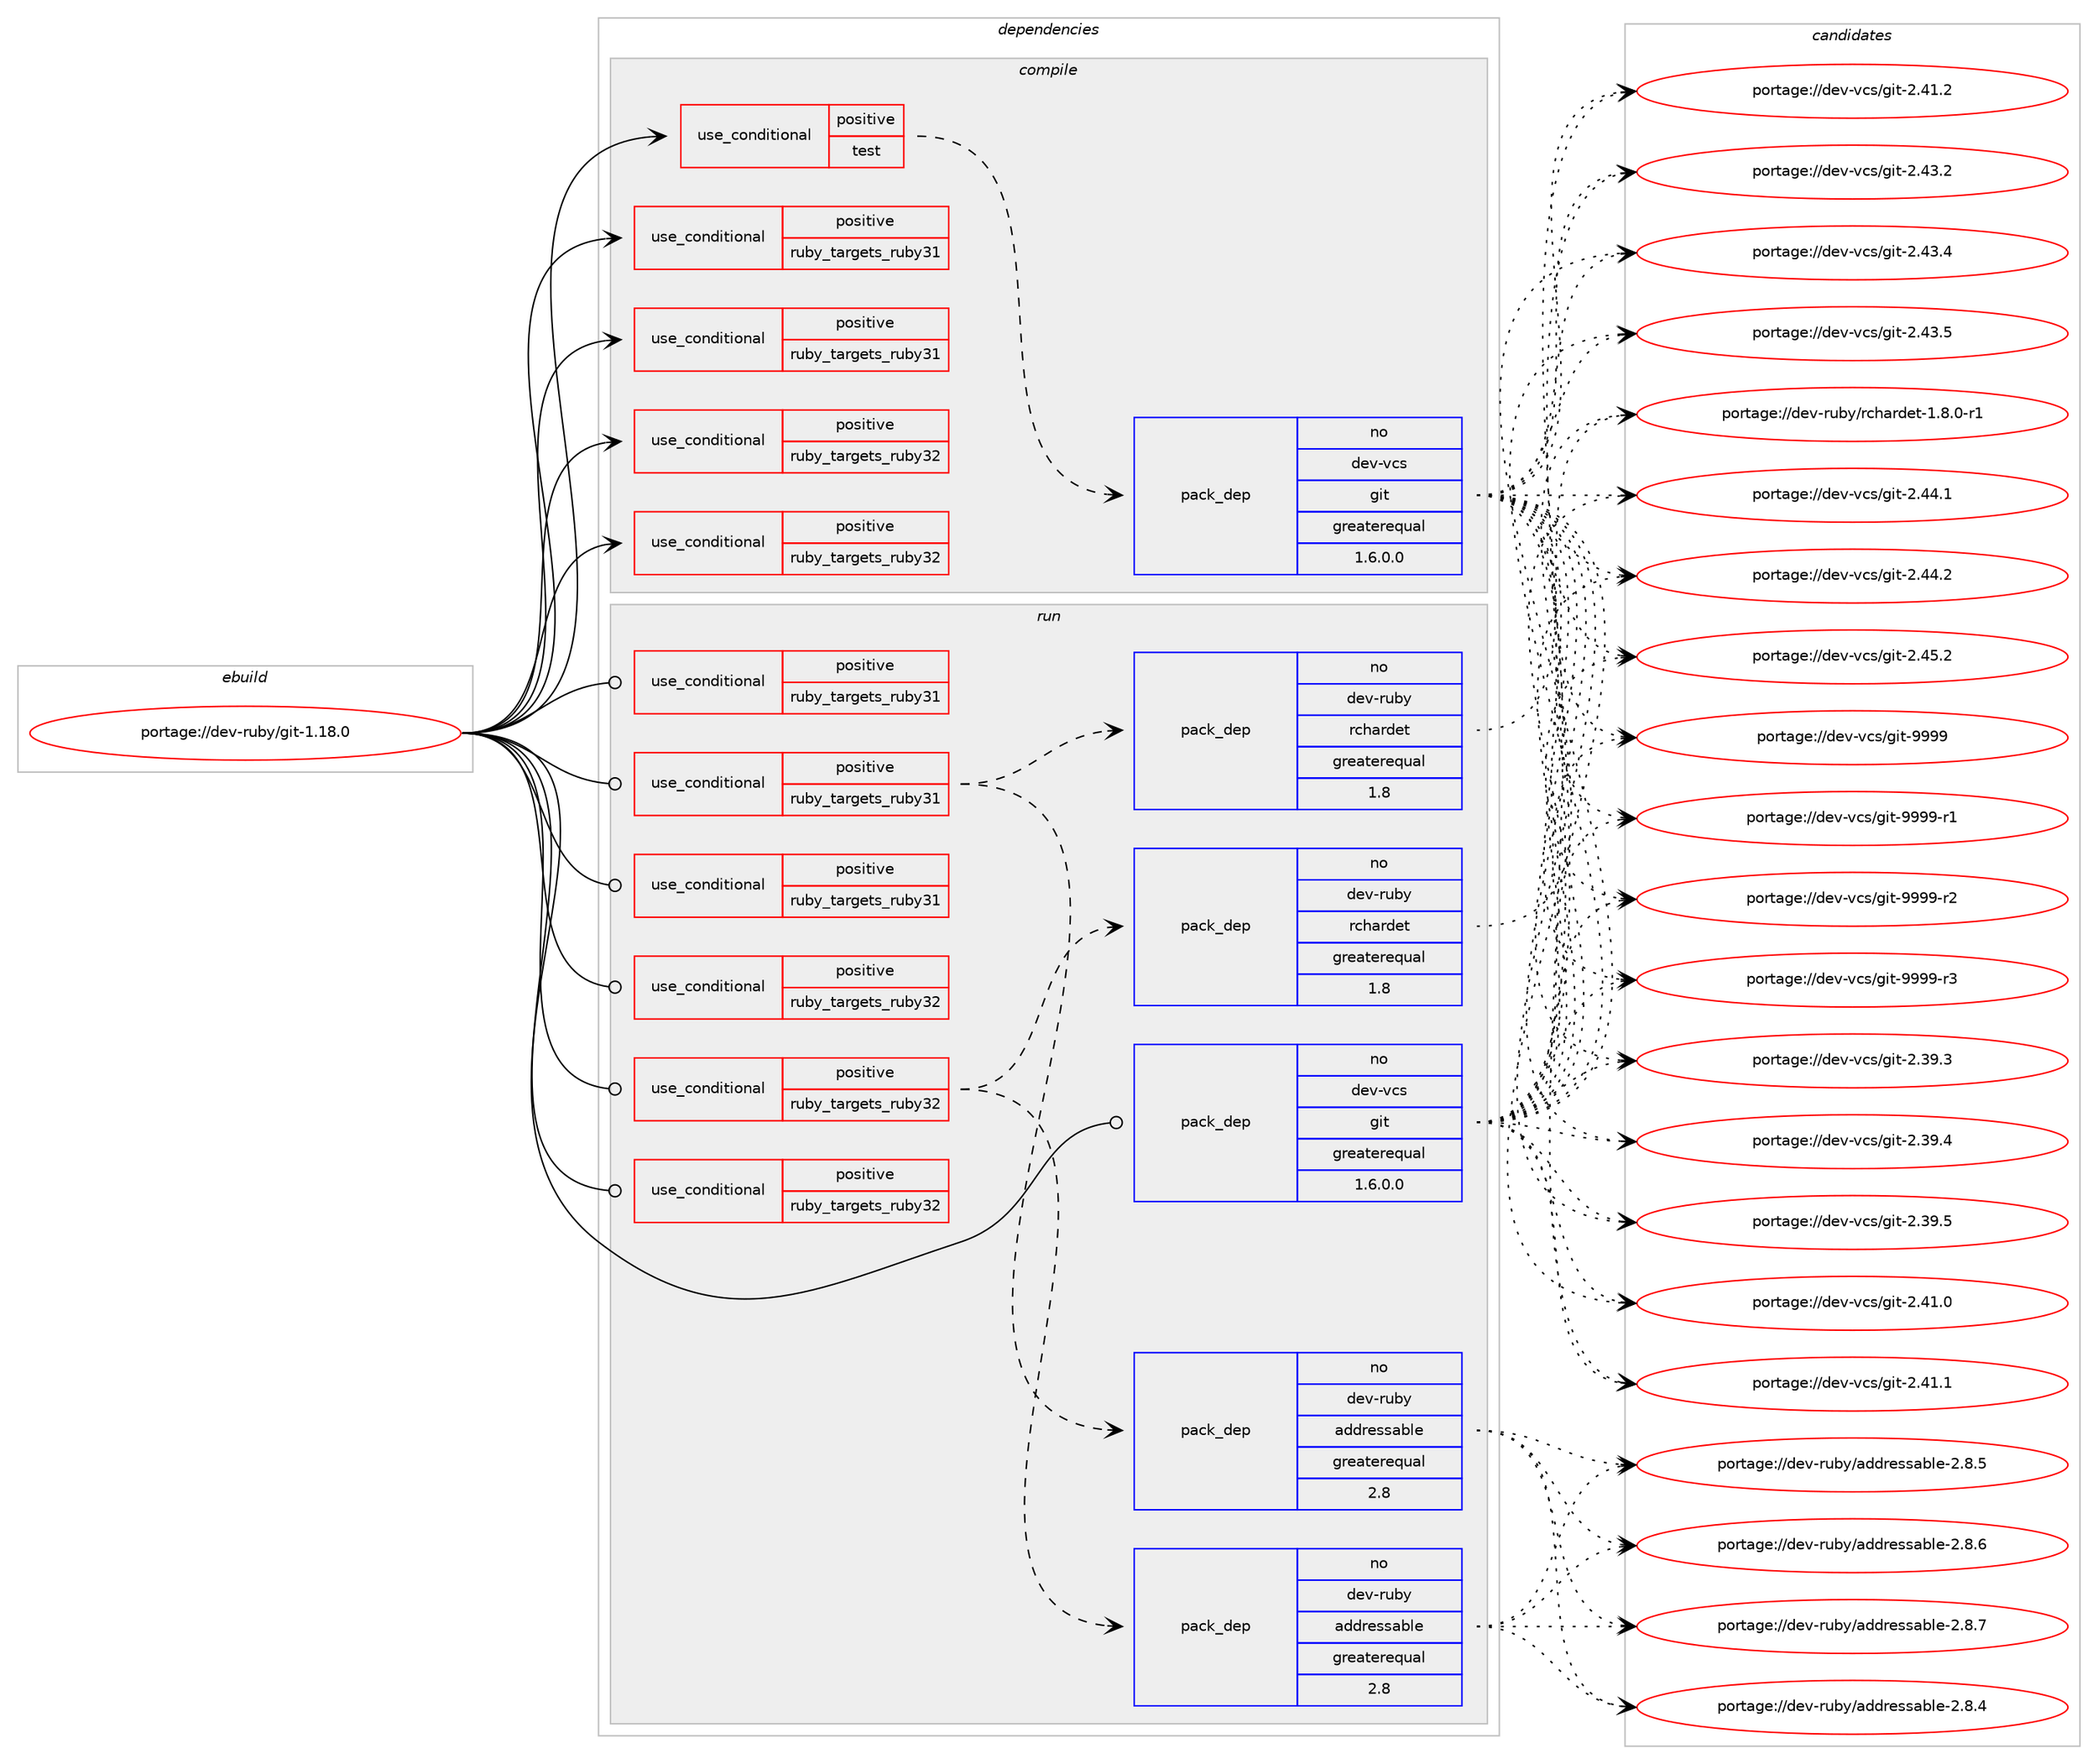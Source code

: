 digraph prolog {

# *************
# Graph options
# *************

newrank=true;
concentrate=true;
compound=true;
graph [rankdir=LR,fontname=Helvetica,fontsize=10,ranksep=1.5];#, ranksep=2.5, nodesep=0.2];
edge  [arrowhead=vee];
node  [fontname=Helvetica,fontsize=10];

# **********
# The ebuild
# **********

subgraph cluster_leftcol {
color=gray;
rank=same;
label=<<i>ebuild</i>>;
id [label="portage://dev-ruby/git-1.18.0", color=red, width=4, href="../dev-ruby/git-1.18.0.svg"];
}

# ****************
# The dependencies
# ****************

subgraph cluster_midcol {
color=gray;
label=<<i>dependencies</i>>;
subgraph cluster_compile {
fillcolor="#eeeeee";
style=filled;
label=<<i>compile</i>>;
subgraph cond46990 {
dependency94213 [label=<<TABLE BORDER="0" CELLBORDER="1" CELLSPACING="0" CELLPADDING="4"><TR><TD ROWSPAN="3" CELLPADDING="10">use_conditional</TD></TR><TR><TD>positive</TD></TR><TR><TD>ruby_targets_ruby31</TD></TR></TABLE>>, shape=none, color=red];
# *** BEGIN UNKNOWN DEPENDENCY TYPE (TODO) ***
# dependency94213 -> package_dependency(portage://dev-ruby/git-1.18.0,install,no,dev-lang,ruby,none,[,,],[slot(3.1)],[])
# *** END UNKNOWN DEPENDENCY TYPE (TODO) ***

}
id:e -> dependency94213:w [weight=20,style="solid",arrowhead="vee"];
subgraph cond46991 {
dependency94214 [label=<<TABLE BORDER="0" CELLBORDER="1" CELLSPACING="0" CELLPADDING="4"><TR><TD ROWSPAN="3" CELLPADDING="10">use_conditional</TD></TR><TR><TD>positive</TD></TR><TR><TD>ruby_targets_ruby31</TD></TR></TABLE>>, shape=none, color=red];
# *** BEGIN UNKNOWN DEPENDENCY TYPE (TODO) ***
# dependency94214 -> package_dependency(portage://dev-ruby/git-1.18.0,install,no,virtual,rubygems,none,[,,],[],[use(enable(ruby_targets_ruby31),negative)])
# *** END UNKNOWN DEPENDENCY TYPE (TODO) ***

}
id:e -> dependency94214:w [weight=20,style="solid",arrowhead="vee"];
subgraph cond46992 {
dependency94215 [label=<<TABLE BORDER="0" CELLBORDER="1" CELLSPACING="0" CELLPADDING="4"><TR><TD ROWSPAN="3" CELLPADDING="10">use_conditional</TD></TR><TR><TD>positive</TD></TR><TR><TD>ruby_targets_ruby32</TD></TR></TABLE>>, shape=none, color=red];
# *** BEGIN UNKNOWN DEPENDENCY TYPE (TODO) ***
# dependency94215 -> package_dependency(portage://dev-ruby/git-1.18.0,install,no,dev-lang,ruby,none,[,,],[slot(3.2)],[])
# *** END UNKNOWN DEPENDENCY TYPE (TODO) ***

}
id:e -> dependency94215:w [weight=20,style="solid",arrowhead="vee"];
subgraph cond46993 {
dependency94216 [label=<<TABLE BORDER="0" CELLBORDER="1" CELLSPACING="0" CELLPADDING="4"><TR><TD ROWSPAN="3" CELLPADDING="10">use_conditional</TD></TR><TR><TD>positive</TD></TR><TR><TD>ruby_targets_ruby32</TD></TR></TABLE>>, shape=none, color=red];
# *** BEGIN UNKNOWN DEPENDENCY TYPE (TODO) ***
# dependency94216 -> package_dependency(portage://dev-ruby/git-1.18.0,install,no,virtual,rubygems,none,[,,],[],[use(enable(ruby_targets_ruby32),negative)])
# *** END UNKNOWN DEPENDENCY TYPE (TODO) ***

}
id:e -> dependency94216:w [weight=20,style="solid",arrowhead="vee"];
subgraph cond46994 {
dependency94217 [label=<<TABLE BORDER="0" CELLBORDER="1" CELLSPACING="0" CELLPADDING="4"><TR><TD ROWSPAN="3" CELLPADDING="10">use_conditional</TD></TR><TR><TD>positive</TD></TR><TR><TD>test</TD></TR></TABLE>>, shape=none, color=red];
subgraph pack45926 {
dependency94218 [label=<<TABLE BORDER="0" CELLBORDER="1" CELLSPACING="0" CELLPADDING="4" WIDTH="220"><TR><TD ROWSPAN="6" CELLPADDING="30">pack_dep</TD></TR><TR><TD WIDTH="110">no</TD></TR><TR><TD>dev-vcs</TD></TR><TR><TD>git</TD></TR><TR><TD>greaterequal</TD></TR><TR><TD>1.6.0.0</TD></TR></TABLE>>, shape=none, color=blue];
}
dependency94217:e -> dependency94218:w [weight=20,style="dashed",arrowhead="vee"];
# *** BEGIN UNKNOWN DEPENDENCY TYPE (TODO) ***
# dependency94217 -> package_dependency(portage://dev-ruby/git-1.18.0,install,no,app-arch,tar,none,[,,],[],[])
# *** END UNKNOWN DEPENDENCY TYPE (TODO) ***

}
id:e -> dependency94217:w [weight=20,style="solid",arrowhead="vee"];
}
subgraph cluster_compileandrun {
fillcolor="#eeeeee";
style=filled;
label=<<i>compile and run</i>>;
}
subgraph cluster_run {
fillcolor="#eeeeee";
style=filled;
label=<<i>run</i>>;
subgraph cond46995 {
dependency94219 [label=<<TABLE BORDER="0" CELLBORDER="1" CELLSPACING="0" CELLPADDING="4"><TR><TD ROWSPAN="3" CELLPADDING="10">use_conditional</TD></TR><TR><TD>positive</TD></TR><TR><TD>ruby_targets_ruby31</TD></TR></TABLE>>, shape=none, color=red];
# *** BEGIN UNKNOWN DEPENDENCY TYPE (TODO) ***
# dependency94219 -> package_dependency(portage://dev-ruby/git-1.18.0,run,no,dev-lang,ruby,none,[,,],[slot(3.1)],[])
# *** END UNKNOWN DEPENDENCY TYPE (TODO) ***

}
id:e -> dependency94219:w [weight=20,style="solid",arrowhead="odot"];
subgraph cond46996 {
dependency94220 [label=<<TABLE BORDER="0" CELLBORDER="1" CELLSPACING="0" CELLPADDING="4"><TR><TD ROWSPAN="3" CELLPADDING="10">use_conditional</TD></TR><TR><TD>positive</TD></TR><TR><TD>ruby_targets_ruby31</TD></TR></TABLE>>, shape=none, color=red];
subgraph pack45927 {
dependency94221 [label=<<TABLE BORDER="0" CELLBORDER="1" CELLSPACING="0" CELLPADDING="4" WIDTH="220"><TR><TD ROWSPAN="6" CELLPADDING="30">pack_dep</TD></TR><TR><TD WIDTH="110">no</TD></TR><TR><TD>dev-ruby</TD></TR><TR><TD>addressable</TD></TR><TR><TD>greaterequal</TD></TR><TR><TD>2.8</TD></TR></TABLE>>, shape=none, color=blue];
}
dependency94220:e -> dependency94221:w [weight=20,style="dashed",arrowhead="vee"];
subgraph pack45928 {
dependency94222 [label=<<TABLE BORDER="0" CELLBORDER="1" CELLSPACING="0" CELLPADDING="4" WIDTH="220"><TR><TD ROWSPAN="6" CELLPADDING="30">pack_dep</TD></TR><TR><TD WIDTH="110">no</TD></TR><TR><TD>dev-ruby</TD></TR><TR><TD>rchardet</TD></TR><TR><TD>greaterequal</TD></TR><TR><TD>1.8</TD></TR></TABLE>>, shape=none, color=blue];
}
dependency94220:e -> dependency94222:w [weight=20,style="dashed",arrowhead="vee"];
}
id:e -> dependency94220:w [weight=20,style="solid",arrowhead="odot"];
subgraph cond46997 {
dependency94223 [label=<<TABLE BORDER="0" CELLBORDER="1" CELLSPACING="0" CELLPADDING="4"><TR><TD ROWSPAN="3" CELLPADDING="10">use_conditional</TD></TR><TR><TD>positive</TD></TR><TR><TD>ruby_targets_ruby31</TD></TR></TABLE>>, shape=none, color=red];
# *** BEGIN UNKNOWN DEPENDENCY TYPE (TODO) ***
# dependency94223 -> package_dependency(portage://dev-ruby/git-1.18.0,run,no,virtual,rubygems,none,[,,],[],[use(enable(ruby_targets_ruby31),negative)])
# *** END UNKNOWN DEPENDENCY TYPE (TODO) ***

}
id:e -> dependency94223:w [weight=20,style="solid",arrowhead="odot"];
subgraph cond46998 {
dependency94224 [label=<<TABLE BORDER="0" CELLBORDER="1" CELLSPACING="0" CELLPADDING="4"><TR><TD ROWSPAN="3" CELLPADDING="10">use_conditional</TD></TR><TR><TD>positive</TD></TR><TR><TD>ruby_targets_ruby32</TD></TR></TABLE>>, shape=none, color=red];
# *** BEGIN UNKNOWN DEPENDENCY TYPE (TODO) ***
# dependency94224 -> package_dependency(portage://dev-ruby/git-1.18.0,run,no,dev-lang,ruby,none,[,,],[slot(3.2)],[])
# *** END UNKNOWN DEPENDENCY TYPE (TODO) ***

}
id:e -> dependency94224:w [weight=20,style="solid",arrowhead="odot"];
subgraph cond46999 {
dependency94225 [label=<<TABLE BORDER="0" CELLBORDER="1" CELLSPACING="0" CELLPADDING="4"><TR><TD ROWSPAN="3" CELLPADDING="10">use_conditional</TD></TR><TR><TD>positive</TD></TR><TR><TD>ruby_targets_ruby32</TD></TR></TABLE>>, shape=none, color=red];
subgraph pack45929 {
dependency94226 [label=<<TABLE BORDER="0" CELLBORDER="1" CELLSPACING="0" CELLPADDING="4" WIDTH="220"><TR><TD ROWSPAN="6" CELLPADDING="30">pack_dep</TD></TR><TR><TD WIDTH="110">no</TD></TR><TR><TD>dev-ruby</TD></TR><TR><TD>addressable</TD></TR><TR><TD>greaterequal</TD></TR><TR><TD>2.8</TD></TR></TABLE>>, shape=none, color=blue];
}
dependency94225:e -> dependency94226:w [weight=20,style="dashed",arrowhead="vee"];
subgraph pack45930 {
dependency94227 [label=<<TABLE BORDER="0" CELLBORDER="1" CELLSPACING="0" CELLPADDING="4" WIDTH="220"><TR><TD ROWSPAN="6" CELLPADDING="30">pack_dep</TD></TR><TR><TD WIDTH="110">no</TD></TR><TR><TD>dev-ruby</TD></TR><TR><TD>rchardet</TD></TR><TR><TD>greaterequal</TD></TR><TR><TD>1.8</TD></TR></TABLE>>, shape=none, color=blue];
}
dependency94225:e -> dependency94227:w [weight=20,style="dashed",arrowhead="vee"];
}
id:e -> dependency94225:w [weight=20,style="solid",arrowhead="odot"];
subgraph cond47000 {
dependency94228 [label=<<TABLE BORDER="0" CELLBORDER="1" CELLSPACING="0" CELLPADDING="4"><TR><TD ROWSPAN="3" CELLPADDING="10">use_conditional</TD></TR><TR><TD>positive</TD></TR><TR><TD>ruby_targets_ruby32</TD></TR></TABLE>>, shape=none, color=red];
# *** BEGIN UNKNOWN DEPENDENCY TYPE (TODO) ***
# dependency94228 -> package_dependency(portage://dev-ruby/git-1.18.0,run,no,virtual,rubygems,none,[,,],[],[use(enable(ruby_targets_ruby32),negative)])
# *** END UNKNOWN DEPENDENCY TYPE (TODO) ***

}
id:e -> dependency94228:w [weight=20,style="solid",arrowhead="odot"];
subgraph pack45931 {
dependency94229 [label=<<TABLE BORDER="0" CELLBORDER="1" CELLSPACING="0" CELLPADDING="4" WIDTH="220"><TR><TD ROWSPAN="6" CELLPADDING="30">pack_dep</TD></TR><TR><TD WIDTH="110">no</TD></TR><TR><TD>dev-vcs</TD></TR><TR><TD>git</TD></TR><TR><TD>greaterequal</TD></TR><TR><TD>1.6.0.0</TD></TR></TABLE>>, shape=none, color=blue];
}
id:e -> dependency94229:w [weight=20,style="solid",arrowhead="odot"];
}
}

# **************
# The candidates
# **************

subgraph cluster_choices {
rank=same;
color=gray;
label=<<i>candidates</i>>;

subgraph choice45926 {
color=black;
nodesep=1;
choice10010111845118991154710310511645504651574651 [label="portage://dev-vcs/git-2.39.3", color=red, width=4,href="../dev-vcs/git-2.39.3.svg"];
choice10010111845118991154710310511645504651574652 [label="portage://dev-vcs/git-2.39.4", color=red, width=4,href="../dev-vcs/git-2.39.4.svg"];
choice10010111845118991154710310511645504651574653 [label="portage://dev-vcs/git-2.39.5", color=red, width=4,href="../dev-vcs/git-2.39.5.svg"];
choice10010111845118991154710310511645504652494648 [label="portage://dev-vcs/git-2.41.0", color=red, width=4,href="../dev-vcs/git-2.41.0.svg"];
choice10010111845118991154710310511645504652494649 [label="portage://dev-vcs/git-2.41.1", color=red, width=4,href="../dev-vcs/git-2.41.1.svg"];
choice10010111845118991154710310511645504652494650 [label="portage://dev-vcs/git-2.41.2", color=red, width=4,href="../dev-vcs/git-2.41.2.svg"];
choice10010111845118991154710310511645504652514650 [label="portage://dev-vcs/git-2.43.2", color=red, width=4,href="../dev-vcs/git-2.43.2.svg"];
choice10010111845118991154710310511645504652514652 [label="portage://dev-vcs/git-2.43.4", color=red, width=4,href="../dev-vcs/git-2.43.4.svg"];
choice10010111845118991154710310511645504652514653 [label="portage://dev-vcs/git-2.43.5", color=red, width=4,href="../dev-vcs/git-2.43.5.svg"];
choice10010111845118991154710310511645504652524649 [label="portage://dev-vcs/git-2.44.1", color=red, width=4,href="../dev-vcs/git-2.44.1.svg"];
choice10010111845118991154710310511645504652524650 [label="portage://dev-vcs/git-2.44.2", color=red, width=4,href="../dev-vcs/git-2.44.2.svg"];
choice10010111845118991154710310511645504652534650 [label="portage://dev-vcs/git-2.45.2", color=red, width=4,href="../dev-vcs/git-2.45.2.svg"];
choice1001011184511899115471031051164557575757 [label="portage://dev-vcs/git-9999", color=red, width=4,href="../dev-vcs/git-9999.svg"];
choice10010111845118991154710310511645575757574511449 [label="portage://dev-vcs/git-9999-r1", color=red, width=4,href="../dev-vcs/git-9999-r1.svg"];
choice10010111845118991154710310511645575757574511450 [label="portage://dev-vcs/git-9999-r2", color=red, width=4,href="../dev-vcs/git-9999-r2.svg"];
choice10010111845118991154710310511645575757574511451 [label="portage://dev-vcs/git-9999-r3", color=red, width=4,href="../dev-vcs/git-9999-r3.svg"];
dependency94218:e -> choice10010111845118991154710310511645504651574651:w [style=dotted,weight="100"];
dependency94218:e -> choice10010111845118991154710310511645504651574652:w [style=dotted,weight="100"];
dependency94218:e -> choice10010111845118991154710310511645504651574653:w [style=dotted,weight="100"];
dependency94218:e -> choice10010111845118991154710310511645504652494648:w [style=dotted,weight="100"];
dependency94218:e -> choice10010111845118991154710310511645504652494649:w [style=dotted,weight="100"];
dependency94218:e -> choice10010111845118991154710310511645504652494650:w [style=dotted,weight="100"];
dependency94218:e -> choice10010111845118991154710310511645504652514650:w [style=dotted,weight="100"];
dependency94218:e -> choice10010111845118991154710310511645504652514652:w [style=dotted,weight="100"];
dependency94218:e -> choice10010111845118991154710310511645504652514653:w [style=dotted,weight="100"];
dependency94218:e -> choice10010111845118991154710310511645504652524649:w [style=dotted,weight="100"];
dependency94218:e -> choice10010111845118991154710310511645504652524650:w [style=dotted,weight="100"];
dependency94218:e -> choice10010111845118991154710310511645504652534650:w [style=dotted,weight="100"];
dependency94218:e -> choice1001011184511899115471031051164557575757:w [style=dotted,weight="100"];
dependency94218:e -> choice10010111845118991154710310511645575757574511449:w [style=dotted,weight="100"];
dependency94218:e -> choice10010111845118991154710310511645575757574511450:w [style=dotted,weight="100"];
dependency94218:e -> choice10010111845118991154710310511645575757574511451:w [style=dotted,weight="100"];
}
subgraph choice45927 {
color=black;
nodesep=1;
choice100101118451141179812147971001001141011151159798108101455046564652 [label="portage://dev-ruby/addressable-2.8.4", color=red, width=4,href="../dev-ruby/addressable-2.8.4.svg"];
choice100101118451141179812147971001001141011151159798108101455046564653 [label="portage://dev-ruby/addressable-2.8.5", color=red, width=4,href="../dev-ruby/addressable-2.8.5.svg"];
choice100101118451141179812147971001001141011151159798108101455046564654 [label="portage://dev-ruby/addressable-2.8.6", color=red, width=4,href="../dev-ruby/addressable-2.8.6.svg"];
choice100101118451141179812147971001001141011151159798108101455046564655 [label="portage://dev-ruby/addressable-2.8.7", color=red, width=4,href="../dev-ruby/addressable-2.8.7.svg"];
dependency94221:e -> choice100101118451141179812147971001001141011151159798108101455046564652:w [style=dotted,weight="100"];
dependency94221:e -> choice100101118451141179812147971001001141011151159798108101455046564653:w [style=dotted,weight="100"];
dependency94221:e -> choice100101118451141179812147971001001141011151159798108101455046564654:w [style=dotted,weight="100"];
dependency94221:e -> choice100101118451141179812147971001001141011151159798108101455046564655:w [style=dotted,weight="100"];
}
subgraph choice45928 {
color=black;
nodesep=1;
choice10010111845114117981214711499104971141001011164549465646484511449 [label="portage://dev-ruby/rchardet-1.8.0-r1", color=red, width=4,href="../dev-ruby/rchardet-1.8.0-r1.svg"];
dependency94222:e -> choice10010111845114117981214711499104971141001011164549465646484511449:w [style=dotted,weight="100"];
}
subgraph choice45929 {
color=black;
nodesep=1;
choice100101118451141179812147971001001141011151159798108101455046564652 [label="portage://dev-ruby/addressable-2.8.4", color=red, width=4,href="../dev-ruby/addressable-2.8.4.svg"];
choice100101118451141179812147971001001141011151159798108101455046564653 [label="portage://dev-ruby/addressable-2.8.5", color=red, width=4,href="../dev-ruby/addressable-2.8.5.svg"];
choice100101118451141179812147971001001141011151159798108101455046564654 [label="portage://dev-ruby/addressable-2.8.6", color=red, width=4,href="../dev-ruby/addressable-2.8.6.svg"];
choice100101118451141179812147971001001141011151159798108101455046564655 [label="portage://dev-ruby/addressable-2.8.7", color=red, width=4,href="../dev-ruby/addressable-2.8.7.svg"];
dependency94226:e -> choice100101118451141179812147971001001141011151159798108101455046564652:w [style=dotted,weight="100"];
dependency94226:e -> choice100101118451141179812147971001001141011151159798108101455046564653:w [style=dotted,weight="100"];
dependency94226:e -> choice100101118451141179812147971001001141011151159798108101455046564654:w [style=dotted,weight="100"];
dependency94226:e -> choice100101118451141179812147971001001141011151159798108101455046564655:w [style=dotted,weight="100"];
}
subgraph choice45930 {
color=black;
nodesep=1;
choice10010111845114117981214711499104971141001011164549465646484511449 [label="portage://dev-ruby/rchardet-1.8.0-r1", color=red, width=4,href="../dev-ruby/rchardet-1.8.0-r1.svg"];
dependency94227:e -> choice10010111845114117981214711499104971141001011164549465646484511449:w [style=dotted,weight="100"];
}
subgraph choice45931 {
color=black;
nodesep=1;
choice10010111845118991154710310511645504651574651 [label="portage://dev-vcs/git-2.39.3", color=red, width=4,href="../dev-vcs/git-2.39.3.svg"];
choice10010111845118991154710310511645504651574652 [label="portage://dev-vcs/git-2.39.4", color=red, width=4,href="../dev-vcs/git-2.39.4.svg"];
choice10010111845118991154710310511645504651574653 [label="portage://dev-vcs/git-2.39.5", color=red, width=4,href="../dev-vcs/git-2.39.5.svg"];
choice10010111845118991154710310511645504652494648 [label="portage://dev-vcs/git-2.41.0", color=red, width=4,href="../dev-vcs/git-2.41.0.svg"];
choice10010111845118991154710310511645504652494649 [label="portage://dev-vcs/git-2.41.1", color=red, width=4,href="../dev-vcs/git-2.41.1.svg"];
choice10010111845118991154710310511645504652494650 [label="portage://dev-vcs/git-2.41.2", color=red, width=4,href="../dev-vcs/git-2.41.2.svg"];
choice10010111845118991154710310511645504652514650 [label="portage://dev-vcs/git-2.43.2", color=red, width=4,href="../dev-vcs/git-2.43.2.svg"];
choice10010111845118991154710310511645504652514652 [label="portage://dev-vcs/git-2.43.4", color=red, width=4,href="../dev-vcs/git-2.43.4.svg"];
choice10010111845118991154710310511645504652514653 [label="portage://dev-vcs/git-2.43.5", color=red, width=4,href="../dev-vcs/git-2.43.5.svg"];
choice10010111845118991154710310511645504652524649 [label="portage://dev-vcs/git-2.44.1", color=red, width=4,href="../dev-vcs/git-2.44.1.svg"];
choice10010111845118991154710310511645504652524650 [label="portage://dev-vcs/git-2.44.2", color=red, width=4,href="../dev-vcs/git-2.44.2.svg"];
choice10010111845118991154710310511645504652534650 [label="portage://dev-vcs/git-2.45.2", color=red, width=4,href="../dev-vcs/git-2.45.2.svg"];
choice1001011184511899115471031051164557575757 [label="portage://dev-vcs/git-9999", color=red, width=4,href="../dev-vcs/git-9999.svg"];
choice10010111845118991154710310511645575757574511449 [label="portage://dev-vcs/git-9999-r1", color=red, width=4,href="../dev-vcs/git-9999-r1.svg"];
choice10010111845118991154710310511645575757574511450 [label="portage://dev-vcs/git-9999-r2", color=red, width=4,href="../dev-vcs/git-9999-r2.svg"];
choice10010111845118991154710310511645575757574511451 [label="portage://dev-vcs/git-9999-r3", color=red, width=4,href="../dev-vcs/git-9999-r3.svg"];
dependency94229:e -> choice10010111845118991154710310511645504651574651:w [style=dotted,weight="100"];
dependency94229:e -> choice10010111845118991154710310511645504651574652:w [style=dotted,weight="100"];
dependency94229:e -> choice10010111845118991154710310511645504651574653:w [style=dotted,weight="100"];
dependency94229:e -> choice10010111845118991154710310511645504652494648:w [style=dotted,weight="100"];
dependency94229:e -> choice10010111845118991154710310511645504652494649:w [style=dotted,weight="100"];
dependency94229:e -> choice10010111845118991154710310511645504652494650:w [style=dotted,weight="100"];
dependency94229:e -> choice10010111845118991154710310511645504652514650:w [style=dotted,weight="100"];
dependency94229:e -> choice10010111845118991154710310511645504652514652:w [style=dotted,weight="100"];
dependency94229:e -> choice10010111845118991154710310511645504652514653:w [style=dotted,weight="100"];
dependency94229:e -> choice10010111845118991154710310511645504652524649:w [style=dotted,weight="100"];
dependency94229:e -> choice10010111845118991154710310511645504652524650:w [style=dotted,weight="100"];
dependency94229:e -> choice10010111845118991154710310511645504652534650:w [style=dotted,weight="100"];
dependency94229:e -> choice1001011184511899115471031051164557575757:w [style=dotted,weight="100"];
dependency94229:e -> choice10010111845118991154710310511645575757574511449:w [style=dotted,weight="100"];
dependency94229:e -> choice10010111845118991154710310511645575757574511450:w [style=dotted,weight="100"];
dependency94229:e -> choice10010111845118991154710310511645575757574511451:w [style=dotted,weight="100"];
}
}

}
